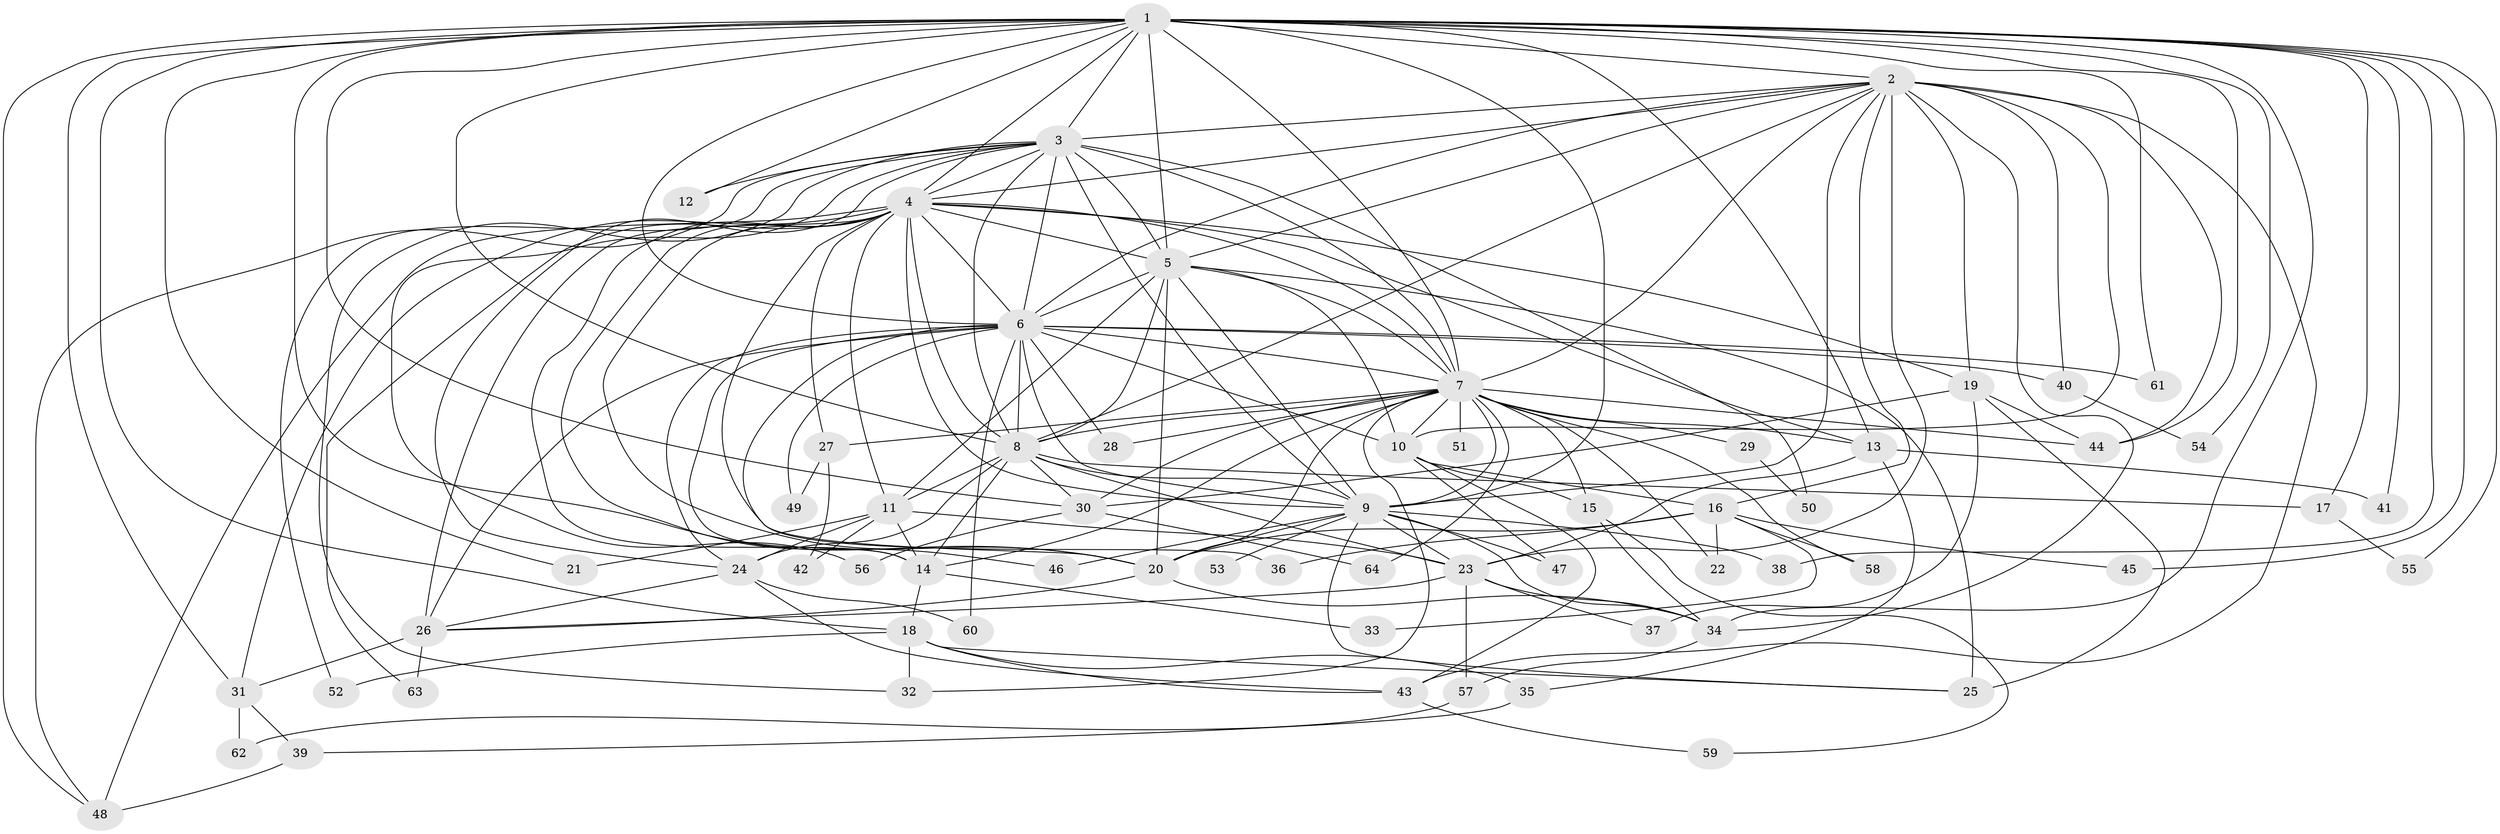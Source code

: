 // original degree distribution, {19: 0.0078125, 27: 0.0078125, 18: 0.015625, 26: 0.015625, 21: 0.015625, 28: 0.0078125, 24: 0.0078125, 5: 0.0703125, 7: 0.015625, 2: 0.5546875, 6: 0.0234375, 4: 0.0703125, 10: 0.0078125, 3: 0.1796875}
// Generated by graph-tools (version 1.1) at 2025/34/03/09/25 02:34:50]
// undirected, 64 vertices, 179 edges
graph export_dot {
graph [start="1"]
  node [color=gray90,style=filled];
  1;
  2;
  3;
  4;
  5;
  6;
  7;
  8;
  9;
  10;
  11;
  12;
  13;
  14;
  15;
  16;
  17;
  18;
  19;
  20;
  21;
  22;
  23;
  24;
  25;
  26;
  27;
  28;
  29;
  30;
  31;
  32;
  33;
  34;
  35;
  36;
  37;
  38;
  39;
  40;
  41;
  42;
  43;
  44;
  45;
  46;
  47;
  48;
  49;
  50;
  51;
  52;
  53;
  54;
  55;
  56;
  57;
  58;
  59;
  60;
  61;
  62;
  63;
  64;
  1 -- 2 [weight=3.0];
  1 -- 3 [weight=3.0];
  1 -- 4 [weight=2.0];
  1 -- 5 [weight=2.0];
  1 -- 6 [weight=3.0];
  1 -- 7 [weight=2.0];
  1 -- 8 [weight=3.0];
  1 -- 9 [weight=2.0];
  1 -- 12 [weight=1.0];
  1 -- 13 [weight=1.0];
  1 -- 17 [weight=1.0];
  1 -- 18 [weight=2.0];
  1 -- 20 [weight=1.0];
  1 -- 21 [weight=1.0];
  1 -- 30 [weight=1.0];
  1 -- 31 [weight=1.0];
  1 -- 34 [weight=1.0];
  1 -- 38 [weight=1.0];
  1 -- 41 [weight=1.0];
  1 -- 44 [weight=1.0];
  1 -- 45 [weight=1.0];
  1 -- 48 [weight=1.0];
  1 -- 54 [weight=1.0];
  1 -- 55 [weight=1.0];
  1 -- 61 [weight=1.0];
  2 -- 3 [weight=1.0];
  2 -- 4 [weight=1.0];
  2 -- 5 [weight=2.0];
  2 -- 6 [weight=1.0];
  2 -- 7 [weight=1.0];
  2 -- 8 [weight=1.0];
  2 -- 9 [weight=1.0];
  2 -- 10 [weight=1.0];
  2 -- 16 [weight=1.0];
  2 -- 19 [weight=1.0];
  2 -- 23 [weight=7.0];
  2 -- 34 [weight=2.0];
  2 -- 40 [weight=1.0];
  2 -- 43 [weight=1.0];
  2 -- 44 [weight=1.0];
  3 -- 4 [weight=1.0];
  3 -- 5 [weight=1.0];
  3 -- 6 [weight=1.0];
  3 -- 7 [weight=2.0];
  3 -- 8 [weight=1.0];
  3 -- 9 [weight=1.0];
  3 -- 12 [weight=1.0];
  3 -- 24 [weight=1.0];
  3 -- 32 [weight=1.0];
  3 -- 48 [weight=1.0];
  3 -- 50 [weight=1.0];
  3 -- 52 [weight=1.0];
  3 -- 56 [weight=1.0];
  4 -- 5 [weight=2.0];
  4 -- 6 [weight=1.0];
  4 -- 7 [weight=1.0];
  4 -- 8 [weight=1.0];
  4 -- 9 [weight=2.0];
  4 -- 11 [weight=1.0];
  4 -- 13 [weight=1.0];
  4 -- 14 [weight=1.0];
  4 -- 19 [weight=2.0];
  4 -- 20 [weight=1.0];
  4 -- 26 [weight=1.0];
  4 -- 27 [weight=2.0];
  4 -- 31 [weight=1.0];
  4 -- 36 [weight=1.0];
  4 -- 46 [weight=1.0];
  4 -- 48 [weight=1.0];
  4 -- 63 [weight=1.0];
  5 -- 6 [weight=1.0];
  5 -- 7 [weight=1.0];
  5 -- 8 [weight=1.0];
  5 -- 9 [weight=1.0];
  5 -- 10 [weight=1.0];
  5 -- 11 [weight=1.0];
  5 -- 20 [weight=9.0];
  5 -- 25 [weight=1.0];
  6 -- 7 [weight=1.0];
  6 -- 8 [weight=1.0];
  6 -- 9 [weight=1.0];
  6 -- 10 [weight=1.0];
  6 -- 14 [weight=1.0];
  6 -- 20 [weight=1.0];
  6 -- 24 [weight=1.0];
  6 -- 26 [weight=1.0];
  6 -- 28 [weight=1.0];
  6 -- 40 [weight=2.0];
  6 -- 49 [weight=1.0];
  6 -- 60 [weight=1.0];
  6 -- 61 [weight=1.0];
  7 -- 8 [weight=1.0];
  7 -- 9 [weight=1.0];
  7 -- 10 [weight=1.0];
  7 -- 13 [weight=2.0];
  7 -- 14 [weight=1.0];
  7 -- 15 [weight=1.0];
  7 -- 20 [weight=1.0];
  7 -- 22 [weight=1.0];
  7 -- 27 [weight=1.0];
  7 -- 28 [weight=1.0];
  7 -- 29 [weight=1.0];
  7 -- 30 [weight=1.0];
  7 -- 32 [weight=1.0];
  7 -- 44 [weight=1.0];
  7 -- 51 [weight=1.0];
  7 -- 58 [weight=1.0];
  7 -- 64 [weight=1.0];
  8 -- 9 [weight=2.0];
  8 -- 11 [weight=1.0];
  8 -- 14 [weight=1.0];
  8 -- 17 [weight=2.0];
  8 -- 23 [weight=1.0];
  8 -- 24 [weight=1.0];
  8 -- 30 [weight=1.0];
  9 -- 20 [weight=1.0];
  9 -- 23 [weight=3.0];
  9 -- 25 [weight=1.0];
  9 -- 34 [weight=1.0];
  9 -- 38 [weight=1.0];
  9 -- 46 [weight=1.0];
  9 -- 47 [weight=1.0];
  9 -- 53 [weight=1.0];
  10 -- 15 [weight=1.0];
  10 -- 16 [weight=1.0];
  10 -- 43 [weight=1.0];
  10 -- 47 [weight=1.0];
  11 -- 14 [weight=1.0];
  11 -- 21 [weight=1.0];
  11 -- 23 [weight=1.0];
  11 -- 24 [weight=1.0];
  11 -- 42 [weight=1.0];
  13 -- 23 [weight=1.0];
  13 -- 35 [weight=1.0];
  13 -- 41 [weight=1.0];
  14 -- 18 [weight=1.0];
  14 -- 33 [weight=1.0];
  15 -- 34 [weight=1.0];
  15 -- 59 [weight=1.0];
  16 -- 20 [weight=2.0];
  16 -- 22 [weight=1.0];
  16 -- 33 [weight=1.0];
  16 -- 36 [weight=1.0];
  16 -- 45 [weight=1.0];
  16 -- 58 [weight=1.0];
  17 -- 55 [weight=1.0];
  18 -- 25 [weight=1.0];
  18 -- 32 [weight=2.0];
  18 -- 35 [weight=1.0];
  18 -- 43 [weight=1.0];
  18 -- 52 [weight=1.0];
  19 -- 25 [weight=2.0];
  19 -- 30 [weight=1.0];
  19 -- 37 [weight=1.0];
  19 -- 44 [weight=1.0];
  20 -- 26 [weight=1.0];
  20 -- 34 [weight=1.0];
  23 -- 26 [weight=1.0];
  23 -- 34 [weight=1.0];
  23 -- 37 [weight=1.0];
  23 -- 57 [weight=1.0];
  24 -- 26 [weight=1.0];
  24 -- 43 [weight=1.0];
  24 -- 60 [weight=1.0];
  26 -- 31 [weight=1.0];
  26 -- 63 [weight=1.0];
  27 -- 42 [weight=1.0];
  27 -- 49 [weight=1.0];
  29 -- 50 [weight=1.0];
  30 -- 56 [weight=1.0];
  30 -- 64 [weight=1.0];
  31 -- 39 [weight=1.0];
  31 -- 62 [weight=1.0];
  34 -- 57 [weight=1.0];
  35 -- 39 [weight=1.0];
  39 -- 48 [weight=1.0];
  40 -- 54 [weight=1.0];
  43 -- 59 [weight=1.0];
  57 -- 62 [weight=1.0];
}
